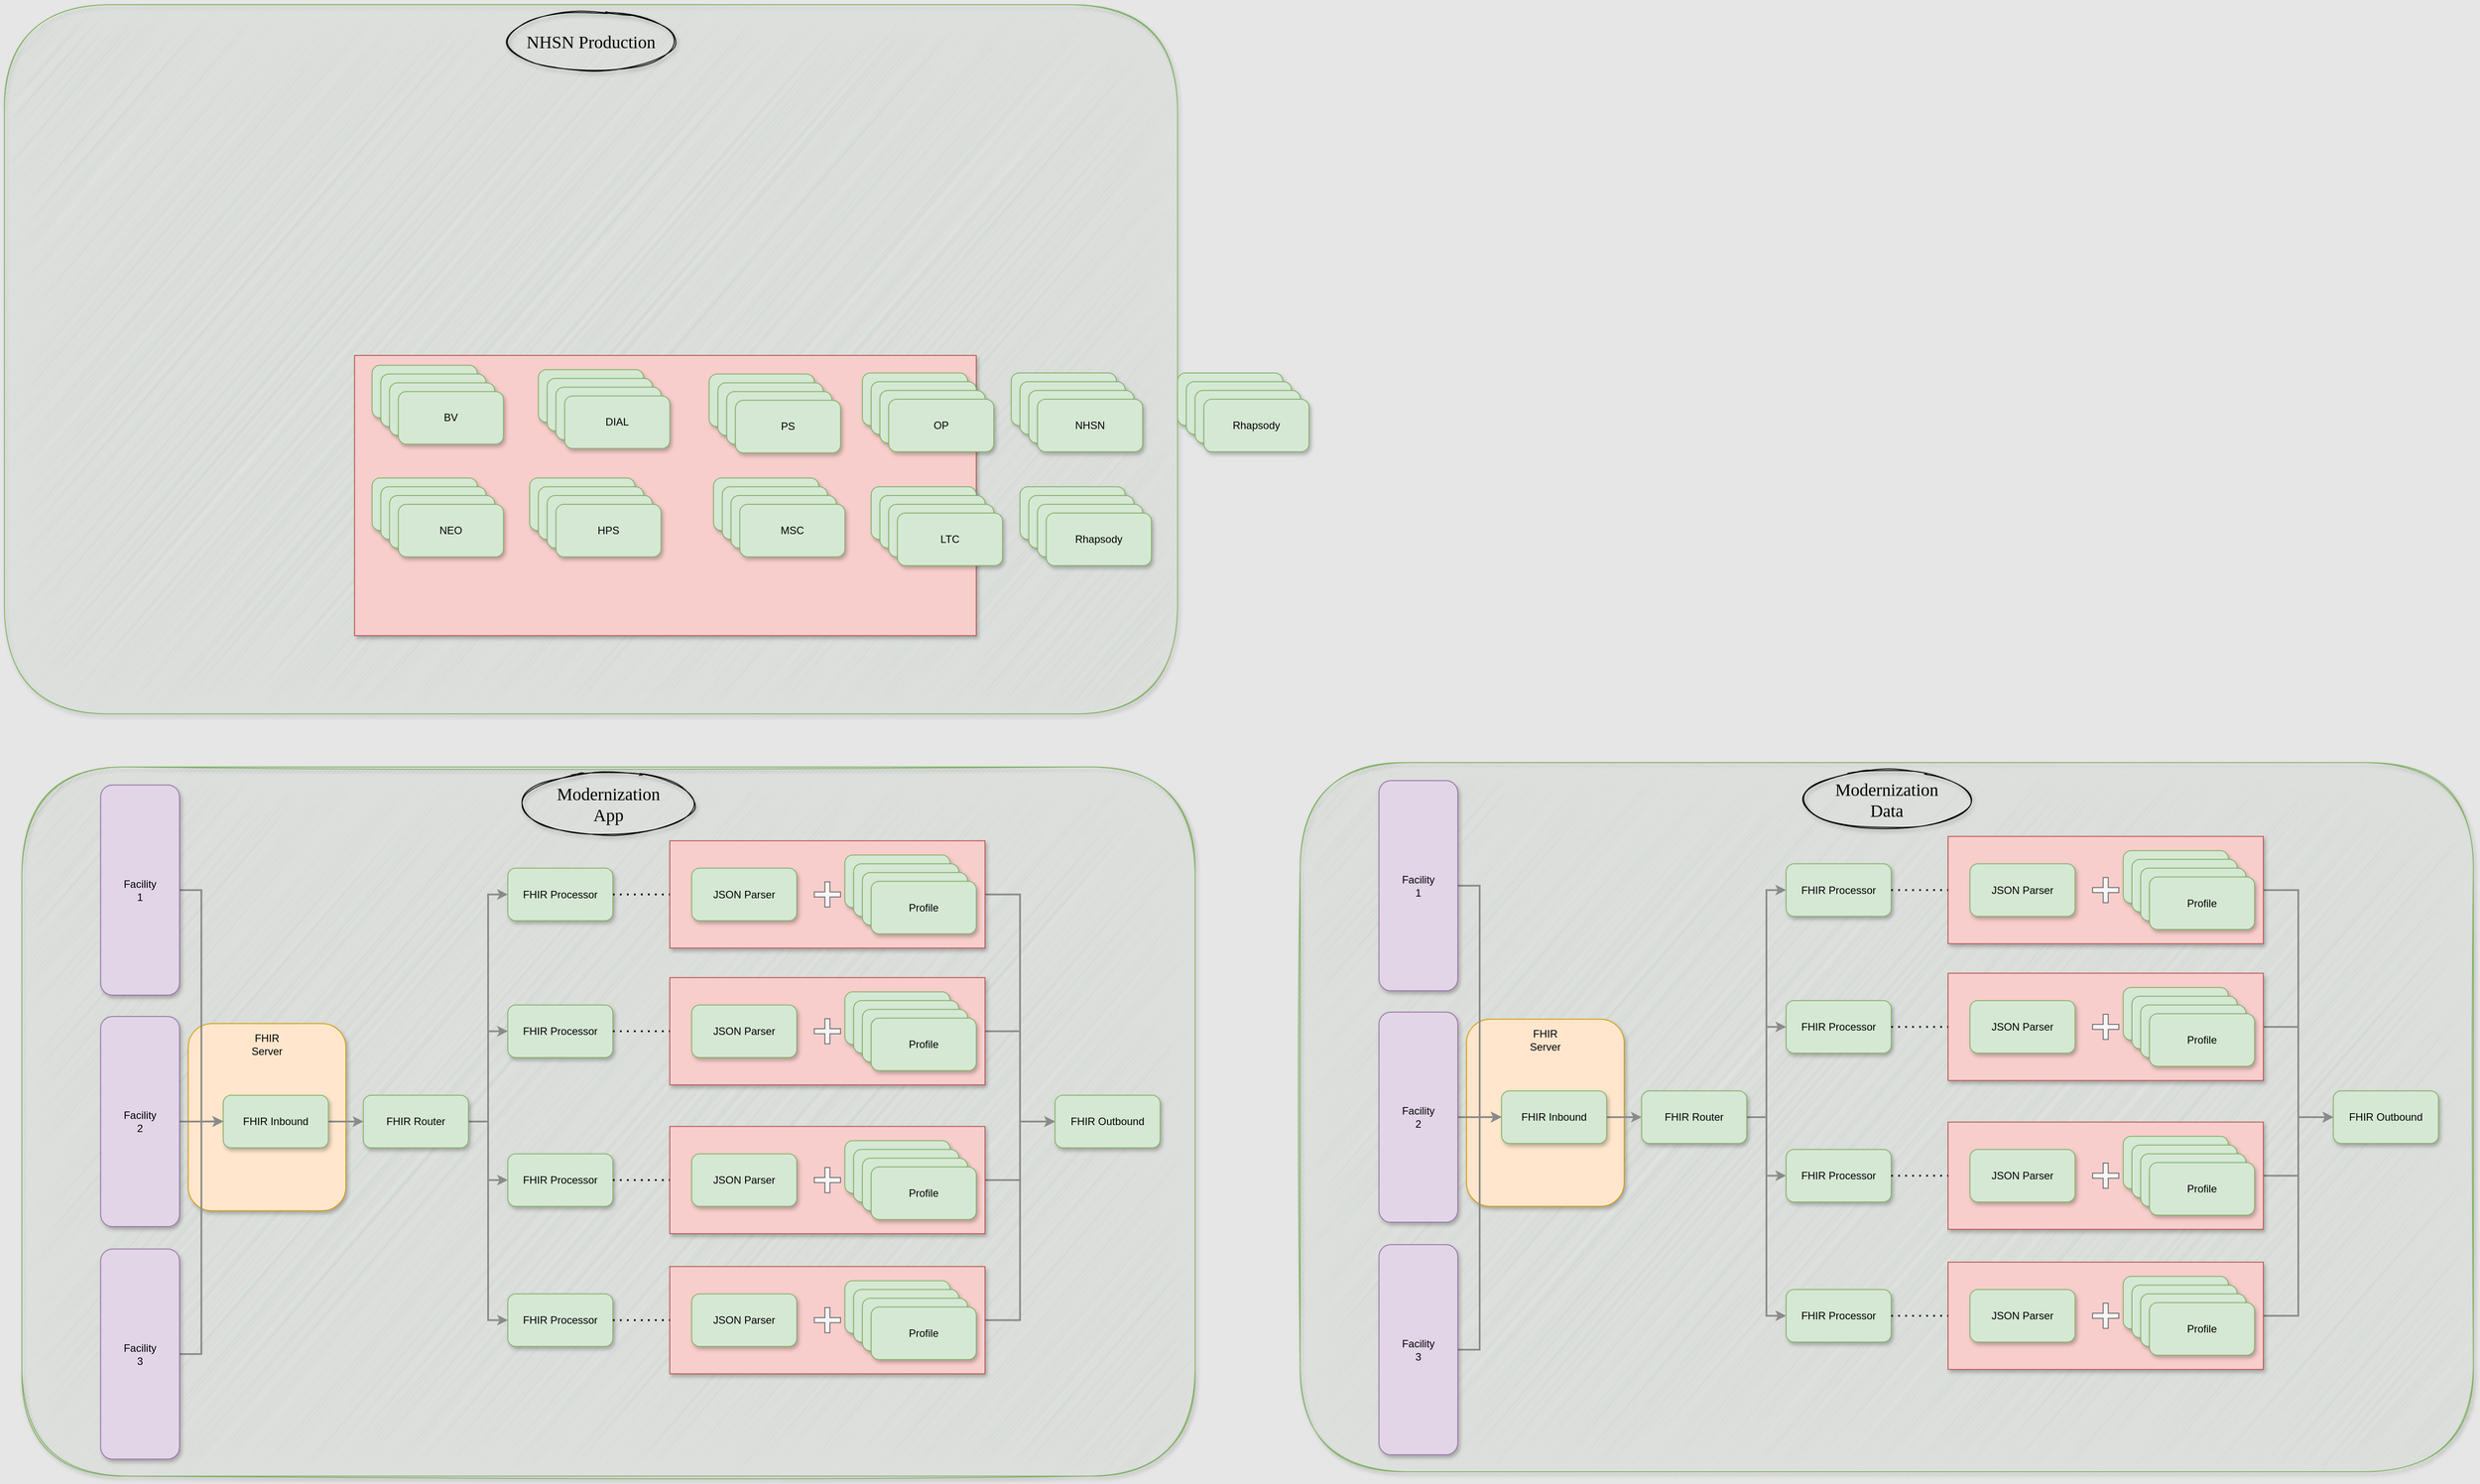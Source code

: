 <mxfile version="24.3.1" type="github">
  <diagram id="prtHgNgQTEPvFCAcTncT" name="Page-1">
    <mxGraphModel dx="2712" dy="1039" grid="1" gridSize="10" guides="1" tooltips="1" connect="1" arrows="1" fold="1" page="0" pageScale="1" pageWidth="827" pageHeight="1169" background="#E6E6E6" math="0" shadow="0">
      <root>
        <mxCell id="0" />
        <mxCell id="1" parent="0" />
        <mxCell id="AK11A_lTFDKfyhDP3cZT-3" value="" style="rounded=1;whiteSpace=wrap;html=1;sketch=1;shadow=1;fillColor=#d5e8d4;strokeColor=#82b366;" parent="1" vertex="1">
          <mxGeometry x="-440" y="149.38" width="1340" height="810" as="geometry" />
        </mxCell>
        <mxCell id="AK11A_lTFDKfyhDP3cZT-4" value="&lt;font style=&quot;font-size: 20px&quot;&gt;NHSN Production&lt;/font&gt;" style="ellipse;whiteSpace=wrap;html=1;shadow=1;sketch=1;fillColor=none;fontFamily=Comic Sans MS;" parent="1" vertex="1">
          <mxGeometry x="135" y="156.75" width="190" height="69.09" as="geometry" />
        </mxCell>
        <mxCell id="5J4Xi7Saij2xZedNtAwr-1" value="" style="rounded=1;whiteSpace=wrap;html=1;sketch=1;shadow=1;fillColor=#d5e8d4;strokeColor=#82b366;" parent="1" vertex="1">
          <mxGeometry x="-420" y="1020" width="1340" height="810" as="geometry" />
        </mxCell>
        <mxCell id="5J4Xi7Saij2xZedNtAwr-2" value="" style="rounded=1;whiteSpace=wrap;html=1;fillColor=#ffe6cc;shadow=1;strokeColor=#d79b00;align=left;" parent="1" vertex="1">
          <mxGeometry x="-230" y="1313.14" width="180" height="213.74" as="geometry" />
        </mxCell>
        <mxCell id="5J4Xi7Saij2xZedNtAwr-3" style="edgeStyle=orthogonalEdgeStyle;rounded=0;orthogonalLoop=1;jettySize=auto;html=1;exitX=1;exitY=0.5;exitDx=0;exitDy=0;entryX=0;entryY=0.5;entryDx=0;entryDy=0;strokeColor=#8A8A8A;strokeWidth=2;" parent="1" source="5J4Xi7Saij2xZedNtAwr-4" target="5J4Xi7Saij2xZedNtAwr-22" edge="1">
          <mxGeometry relative="1" as="geometry" />
        </mxCell>
        <mxCell id="5J4Xi7Saij2xZedNtAwr-4" value="FHIR Inbound" style="rounded=1;whiteSpace=wrap;html=1;fillColor=#d5e8d4;strokeColor=#82b366;shadow=1;" parent="1" vertex="1">
          <mxGeometry x="-190" y="1395" width="120" height="60" as="geometry" />
        </mxCell>
        <mxCell id="5J4Xi7Saij2xZedNtAwr-5" value="FHIR Processor" style="rounded=1;whiteSpace=wrap;html=1;fillColor=#d5e8d4;strokeColor=#82b366;shadow=1;" parent="1" vertex="1">
          <mxGeometry x="135" y="1135.62" width="120" height="60" as="geometry" />
        </mxCell>
        <mxCell id="5J4Xi7Saij2xZedNtAwr-6" style="edgeStyle=orthogonalEdgeStyle;rounded=0;orthogonalLoop=1;jettySize=auto;html=1;exitX=1;exitY=0.5;exitDx=0;exitDy=0;entryX=0;entryY=0.5;entryDx=0;entryDy=0;strokeColor=#8A8A8A;strokeWidth=2;" parent="1" source="5J4Xi7Saij2xZedNtAwr-7" target="5J4Xi7Saij2xZedNtAwr-60" edge="1">
          <mxGeometry relative="1" as="geometry" />
        </mxCell>
        <mxCell id="5J4Xi7Saij2xZedNtAwr-7" value="" style="rounded=0;whiteSpace=wrap;html=1;shadow=1;strokeColor=#b85450;fillColor=#f8cecc;" parent="1" vertex="1">
          <mxGeometry x="320" y="1104.37" width="360" height="122.5" as="geometry" />
        </mxCell>
        <mxCell id="5J4Xi7Saij2xZedNtAwr-8" value="JSON Parser" style="rounded=1;whiteSpace=wrap;html=1;fillColor=#d5e8d4;strokeColor=#82b366;shadow=1;" parent="1" vertex="1">
          <mxGeometry x="345" y="1135.62" width="120" height="60" as="geometry" />
        </mxCell>
        <mxCell id="5J4Xi7Saij2xZedNtAwr-9" value="Profile" style="rounded=1;whiteSpace=wrap;html=1;fillColor=#d5e8d4;strokeColor=#82b366;shadow=1;" parent="1" vertex="1">
          <mxGeometry x="520" y="1120.63" width="120" height="60" as="geometry" />
        </mxCell>
        <mxCell id="5J4Xi7Saij2xZedNtAwr-10" style="edgeStyle=orthogonalEdgeStyle;rounded=0;orthogonalLoop=1;jettySize=auto;html=1;exitX=0.5;exitY=1;exitDx=0;exitDy=0;strokeColor=#000000;" parent="1" source="5J4Xi7Saij2xZedNtAwr-9" target="5J4Xi7Saij2xZedNtAwr-9" edge="1">
          <mxGeometry relative="1" as="geometry" />
        </mxCell>
        <mxCell id="5J4Xi7Saij2xZedNtAwr-11" value="" style="shape=cross;whiteSpace=wrap;html=1;rounded=0;fillColor=#f5f5f5;strokeColor=#666666;fontColor=#333333;" parent="1" vertex="1">
          <mxGeometry x="485" y="1151.25" width="30" height="28.75" as="geometry" />
        </mxCell>
        <mxCell id="5J4Xi7Saij2xZedNtAwr-12" style="edgeStyle=orthogonalEdgeStyle;rounded=0;orthogonalLoop=1;jettySize=auto;html=1;exitX=1;exitY=0.5;exitDx=0;exitDy=0;entryX=0;entryY=0.5;entryDx=0;entryDy=0;strokeWidth=2;strokeColor=#8A8A8A;" parent="1" source="5J4Xi7Saij2xZedNtAwr-13" target="5J4Xi7Saij2xZedNtAwr-4" edge="1">
          <mxGeometry relative="1" as="geometry" />
        </mxCell>
        <mxCell id="5J4Xi7Saij2xZedNtAwr-13" value="Facility&lt;br&gt;1" style="rounded=1;whiteSpace=wrap;html=1;fillColor=#e1d5e7;shadow=1;strokeColor=#9673a6;" parent="1" vertex="1">
          <mxGeometry x="-330" y="1040.62" width="90" height="240" as="geometry" />
        </mxCell>
        <mxCell id="5J4Xi7Saij2xZedNtAwr-14" style="edgeStyle=orthogonalEdgeStyle;rounded=0;orthogonalLoop=1;jettySize=auto;html=1;exitX=1;exitY=0.5;exitDx=0;exitDy=0;strokeWidth=2;strokeColor=#8A8A8A;" parent="1" source="5J4Xi7Saij2xZedNtAwr-15" edge="1">
          <mxGeometry relative="1" as="geometry">
            <mxPoint x="-190" y="1424.62" as="targetPoint" />
          </mxGeometry>
        </mxCell>
        <mxCell id="5J4Xi7Saij2xZedNtAwr-15" value="Facility&lt;br&gt;2" style="rounded=1;whiteSpace=wrap;html=1;fillColor=#e1d5e7;shadow=1;strokeColor=#9673a6;" parent="1" vertex="1">
          <mxGeometry x="-330" y="1305" width="90" height="240" as="geometry" />
        </mxCell>
        <mxCell id="5J4Xi7Saij2xZedNtAwr-16" style="edgeStyle=orthogonalEdgeStyle;rounded=0;orthogonalLoop=1;jettySize=auto;html=1;exitX=1;exitY=0.5;exitDx=0;exitDy=0;entryX=0;entryY=0.5;entryDx=0;entryDy=0;strokeWidth=2;strokeColor=#8A8A8A;" parent="1" source="5J4Xi7Saij2xZedNtAwr-17" target="5J4Xi7Saij2xZedNtAwr-4" edge="1">
          <mxGeometry relative="1" as="geometry" />
        </mxCell>
        <mxCell id="5J4Xi7Saij2xZedNtAwr-17" value="Facility&lt;br&gt;3" style="rounded=1;whiteSpace=wrap;html=1;fillColor=#e1d5e7;shadow=1;strokeColor=#9673a6;" parent="1" vertex="1">
          <mxGeometry x="-330" y="1570.62" width="90" height="240" as="geometry" />
        </mxCell>
        <mxCell id="5J4Xi7Saij2xZedNtAwr-18" style="edgeStyle=orthogonalEdgeStyle;rounded=0;orthogonalLoop=1;jettySize=auto;html=1;exitX=1;exitY=0.5;exitDx=0;exitDy=0;entryX=0;entryY=0.5;entryDx=0;entryDy=0;strokeColor=#8A8A8A;strokeWidth=2;" parent="1" source="5J4Xi7Saij2xZedNtAwr-22" target="5J4Xi7Saij2xZedNtAwr-5" edge="1">
          <mxGeometry relative="1" as="geometry" />
        </mxCell>
        <mxCell id="5J4Xi7Saij2xZedNtAwr-19" style="edgeStyle=orthogonalEdgeStyle;rounded=0;orthogonalLoop=1;jettySize=auto;html=1;exitX=1;exitY=0.5;exitDx=0;exitDy=0;entryX=0;entryY=0.5;entryDx=0;entryDy=0;strokeColor=#8A8A8A;strokeWidth=2;" parent="1" source="5J4Xi7Saij2xZedNtAwr-22" target="5J4Xi7Saij2xZedNtAwr-27" edge="1">
          <mxGeometry relative="1" as="geometry" />
        </mxCell>
        <mxCell id="5J4Xi7Saij2xZedNtAwr-20" style="edgeStyle=orthogonalEdgeStyle;rounded=0;orthogonalLoop=1;jettySize=auto;html=1;exitX=1;exitY=0.5;exitDx=0;exitDy=0;entryX=0;entryY=0.5;entryDx=0;entryDy=0;strokeColor=#8A8A8A;strokeWidth=2;" parent="1" source="5J4Xi7Saij2xZedNtAwr-22" target="5J4Xi7Saij2xZedNtAwr-38" edge="1">
          <mxGeometry relative="1" as="geometry" />
        </mxCell>
        <mxCell id="5J4Xi7Saij2xZedNtAwr-21" style="edgeStyle=orthogonalEdgeStyle;rounded=0;orthogonalLoop=1;jettySize=auto;html=1;exitX=1;exitY=0.5;exitDx=0;exitDy=0;entryX=0;entryY=0.5;entryDx=0;entryDy=0;strokeColor=#8A8A8A;strokeWidth=2;" parent="1" source="5J4Xi7Saij2xZedNtAwr-22" target="5J4Xi7Saij2xZedNtAwr-49" edge="1">
          <mxGeometry relative="1" as="geometry" />
        </mxCell>
        <mxCell id="5J4Xi7Saij2xZedNtAwr-22" value="FHIR Router" style="rounded=1;whiteSpace=wrap;html=1;fillColor=#d5e8d4;strokeColor=#82b366;shadow=1;" parent="1" vertex="1">
          <mxGeometry x="-30" y="1395" width="120" height="60" as="geometry" />
        </mxCell>
        <mxCell id="5J4Xi7Saij2xZedNtAwr-23" value="Profile" style="rounded=1;whiteSpace=wrap;html=1;fillColor=#d5e8d4;strokeColor=#82b366;shadow=1;" parent="1" vertex="1">
          <mxGeometry x="530" y="1130.63" width="120" height="60" as="geometry" />
        </mxCell>
        <mxCell id="5J4Xi7Saij2xZedNtAwr-24" value="Profile" style="rounded=1;whiteSpace=wrap;html=1;fillColor=#d5e8d4;strokeColor=#82b366;shadow=1;" parent="1" vertex="1">
          <mxGeometry x="540" y="1140.63" width="120" height="60" as="geometry" />
        </mxCell>
        <mxCell id="5J4Xi7Saij2xZedNtAwr-25" value="Profile" style="rounded=1;whiteSpace=wrap;html=1;fillColor=#d5e8d4;strokeColor=#82b366;shadow=1;" parent="1" vertex="1">
          <mxGeometry x="550" y="1150.63" width="120" height="60" as="geometry" />
        </mxCell>
        <mxCell id="5J4Xi7Saij2xZedNtAwr-26" value="" style="endArrow=none;dashed=1;html=1;dashPattern=1 3;strokeWidth=2;exitX=1;exitY=0.5;exitDx=0;exitDy=0;entryX=0;entryY=0.5;entryDx=0;entryDy=0;" parent="1" source="5J4Xi7Saij2xZedNtAwr-5" target="5J4Xi7Saij2xZedNtAwr-7" edge="1">
          <mxGeometry width="50" height="50" relative="1" as="geometry">
            <mxPoint x="440" y="1470.62" as="sourcePoint" />
            <mxPoint x="490" y="1420.62" as="targetPoint" />
          </mxGeometry>
        </mxCell>
        <mxCell id="5J4Xi7Saij2xZedNtAwr-27" value="FHIR Processor" style="rounded=1;whiteSpace=wrap;html=1;fillColor=#d5e8d4;strokeColor=#82b366;shadow=1;" parent="1" vertex="1">
          <mxGeometry x="135" y="1291.87" width="120" height="60" as="geometry" />
        </mxCell>
        <mxCell id="5J4Xi7Saij2xZedNtAwr-28" style="edgeStyle=orthogonalEdgeStyle;rounded=0;orthogonalLoop=1;jettySize=auto;html=1;exitX=1;exitY=0.5;exitDx=0;exitDy=0;entryX=0;entryY=0.5;entryDx=0;entryDy=0;strokeColor=#8A8A8A;strokeWidth=2;" parent="1" source="5J4Xi7Saij2xZedNtAwr-29" target="5J4Xi7Saij2xZedNtAwr-60" edge="1">
          <mxGeometry relative="1" as="geometry" />
        </mxCell>
        <mxCell id="5J4Xi7Saij2xZedNtAwr-29" value="" style="rounded=0;whiteSpace=wrap;html=1;shadow=1;strokeColor=#b85450;fillColor=#f8cecc;" parent="1" vertex="1">
          <mxGeometry x="320" y="1260.62" width="360" height="122.5" as="geometry" />
        </mxCell>
        <mxCell id="5J4Xi7Saij2xZedNtAwr-30" value="JSON Parser" style="rounded=1;whiteSpace=wrap;html=1;fillColor=#d5e8d4;strokeColor=#82b366;shadow=1;" parent="1" vertex="1">
          <mxGeometry x="345" y="1291.87" width="120" height="60" as="geometry" />
        </mxCell>
        <mxCell id="5J4Xi7Saij2xZedNtAwr-31" value="Profile" style="rounded=1;whiteSpace=wrap;html=1;fillColor=#d5e8d4;strokeColor=#82b366;shadow=1;" parent="1" vertex="1">
          <mxGeometry x="520" y="1276.88" width="120" height="60" as="geometry" />
        </mxCell>
        <mxCell id="5J4Xi7Saij2xZedNtAwr-32" style="edgeStyle=orthogonalEdgeStyle;rounded=0;orthogonalLoop=1;jettySize=auto;html=1;exitX=0.5;exitY=1;exitDx=0;exitDy=0;strokeColor=#000000;" parent="1" source="5J4Xi7Saij2xZedNtAwr-31" target="5J4Xi7Saij2xZedNtAwr-31" edge="1">
          <mxGeometry relative="1" as="geometry" />
        </mxCell>
        <mxCell id="5J4Xi7Saij2xZedNtAwr-33" value="" style="shape=cross;whiteSpace=wrap;html=1;rounded=0;fillColor=#f5f5f5;strokeColor=#666666;fontColor=#333333;" parent="1" vertex="1">
          <mxGeometry x="485" y="1307.5" width="30" height="28.75" as="geometry" />
        </mxCell>
        <mxCell id="5J4Xi7Saij2xZedNtAwr-34" value="Profile" style="rounded=1;whiteSpace=wrap;html=1;fillColor=#d5e8d4;strokeColor=#82b366;shadow=1;" parent="1" vertex="1">
          <mxGeometry x="530" y="1286.88" width="120" height="60" as="geometry" />
        </mxCell>
        <mxCell id="5J4Xi7Saij2xZedNtAwr-35" value="Profile" style="rounded=1;whiteSpace=wrap;html=1;fillColor=#d5e8d4;strokeColor=#82b366;shadow=1;" parent="1" vertex="1">
          <mxGeometry x="540" y="1296.88" width="120" height="60" as="geometry" />
        </mxCell>
        <mxCell id="5J4Xi7Saij2xZedNtAwr-36" value="Profile" style="rounded=1;whiteSpace=wrap;html=1;fillColor=#d5e8d4;strokeColor=#82b366;shadow=1;" parent="1" vertex="1">
          <mxGeometry x="550" y="1306.88" width="120" height="60" as="geometry" />
        </mxCell>
        <mxCell id="5J4Xi7Saij2xZedNtAwr-37" value="" style="endArrow=none;dashed=1;html=1;dashPattern=1 3;strokeWidth=2;exitX=1;exitY=0.5;exitDx=0;exitDy=0;entryX=0;entryY=0.5;entryDx=0;entryDy=0;" parent="1" source="5J4Xi7Saij2xZedNtAwr-27" target="5J4Xi7Saij2xZedNtAwr-29" edge="1">
          <mxGeometry width="50" height="50" relative="1" as="geometry">
            <mxPoint x="440" y="1626.87" as="sourcePoint" />
            <mxPoint x="490" y="1576.87" as="targetPoint" />
          </mxGeometry>
        </mxCell>
        <mxCell id="5J4Xi7Saij2xZedNtAwr-38" value="FHIR Processor" style="rounded=1;whiteSpace=wrap;html=1;fillColor=#d5e8d4;strokeColor=#82b366;shadow=1;" parent="1" vertex="1">
          <mxGeometry x="135" y="1461.87" width="120" height="60" as="geometry" />
        </mxCell>
        <mxCell id="5J4Xi7Saij2xZedNtAwr-39" style="edgeStyle=orthogonalEdgeStyle;rounded=0;orthogonalLoop=1;jettySize=auto;html=1;exitX=1;exitY=0.5;exitDx=0;exitDy=0;entryX=0;entryY=0.5;entryDx=0;entryDy=0;strokeColor=#8A8A8A;strokeWidth=2;" parent="1" source="5J4Xi7Saij2xZedNtAwr-40" target="5J4Xi7Saij2xZedNtAwr-60" edge="1">
          <mxGeometry relative="1" as="geometry" />
        </mxCell>
        <mxCell id="5J4Xi7Saij2xZedNtAwr-40" value="" style="rounded=0;whiteSpace=wrap;html=1;shadow=1;strokeColor=#b85450;fillColor=#f8cecc;" parent="1" vertex="1">
          <mxGeometry x="320" y="1430.62" width="360" height="122.5" as="geometry" />
        </mxCell>
        <mxCell id="5J4Xi7Saij2xZedNtAwr-41" value="JSON Parser" style="rounded=1;whiteSpace=wrap;html=1;fillColor=#d5e8d4;strokeColor=#82b366;shadow=1;" parent="1" vertex="1">
          <mxGeometry x="345" y="1461.87" width="120" height="60" as="geometry" />
        </mxCell>
        <mxCell id="5J4Xi7Saij2xZedNtAwr-42" value="Profile" style="rounded=1;whiteSpace=wrap;html=1;fillColor=#d5e8d4;strokeColor=#82b366;shadow=1;" parent="1" vertex="1">
          <mxGeometry x="520" y="1446.88" width="120" height="60" as="geometry" />
        </mxCell>
        <mxCell id="5J4Xi7Saij2xZedNtAwr-43" style="edgeStyle=orthogonalEdgeStyle;rounded=0;orthogonalLoop=1;jettySize=auto;html=1;exitX=0.5;exitY=1;exitDx=0;exitDy=0;strokeColor=#000000;" parent="1" source="5J4Xi7Saij2xZedNtAwr-42" target="5J4Xi7Saij2xZedNtAwr-42" edge="1">
          <mxGeometry relative="1" as="geometry" />
        </mxCell>
        <mxCell id="5J4Xi7Saij2xZedNtAwr-44" value="" style="shape=cross;whiteSpace=wrap;html=1;rounded=0;fillColor=#f5f5f5;strokeColor=#666666;fontColor=#333333;" parent="1" vertex="1">
          <mxGeometry x="485" y="1477.5" width="30" height="28.75" as="geometry" />
        </mxCell>
        <mxCell id="5J4Xi7Saij2xZedNtAwr-45" value="Profile" style="rounded=1;whiteSpace=wrap;html=1;fillColor=#d5e8d4;strokeColor=#82b366;shadow=1;" parent="1" vertex="1">
          <mxGeometry x="530" y="1456.88" width="120" height="60" as="geometry" />
        </mxCell>
        <mxCell id="5J4Xi7Saij2xZedNtAwr-46" value="Profile" style="rounded=1;whiteSpace=wrap;html=1;fillColor=#d5e8d4;strokeColor=#82b366;shadow=1;" parent="1" vertex="1">
          <mxGeometry x="540" y="1466.88" width="120" height="60" as="geometry" />
        </mxCell>
        <mxCell id="5J4Xi7Saij2xZedNtAwr-47" value="Profile" style="rounded=1;whiteSpace=wrap;html=1;fillColor=#d5e8d4;strokeColor=#82b366;shadow=1;" parent="1" vertex="1">
          <mxGeometry x="550" y="1476.88" width="120" height="60" as="geometry" />
        </mxCell>
        <mxCell id="5J4Xi7Saij2xZedNtAwr-48" value="" style="endArrow=none;dashed=1;html=1;dashPattern=1 3;strokeWidth=2;exitX=1;exitY=0.5;exitDx=0;exitDy=0;entryX=0;entryY=0.5;entryDx=0;entryDy=0;" parent="1" source="5J4Xi7Saij2xZedNtAwr-38" target="5J4Xi7Saij2xZedNtAwr-40" edge="1">
          <mxGeometry width="50" height="50" relative="1" as="geometry">
            <mxPoint x="440" y="1796.87" as="sourcePoint" />
            <mxPoint x="490" y="1746.87" as="targetPoint" />
          </mxGeometry>
        </mxCell>
        <mxCell id="5J4Xi7Saij2xZedNtAwr-49" value="FHIR Processor" style="rounded=1;whiteSpace=wrap;html=1;fillColor=#d5e8d4;strokeColor=#82b366;shadow=1;" parent="1" vertex="1">
          <mxGeometry x="135" y="1621.87" width="120" height="60" as="geometry" />
        </mxCell>
        <mxCell id="5J4Xi7Saij2xZedNtAwr-50" style="edgeStyle=orthogonalEdgeStyle;rounded=0;orthogonalLoop=1;jettySize=auto;html=1;exitX=1;exitY=0.5;exitDx=0;exitDy=0;entryX=0;entryY=0.5;entryDx=0;entryDy=0;strokeColor=#8A8A8A;strokeWidth=2;" parent="1" source="5J4Xi7Saij2xZedNtAwr-51" target="5J4Xi7Saij2xZedNtAwr-60" edge="1">
          <mxGeometry relative="1" as="geometry" />
        </mxCell>
        <mxCell id="5J4Xi7Saij2xZedNtAwr-51" value="" style="rounded=0;whiteSpace=wrap;html=1;shadow=1;strokeColor=#b85450;fillColor=#f8cecc;" parent="1" vertex="1">
          <mxGeometry x="320" y="1590.62" width="360" height="122.5" as="geometry" />
        </mxCell>
        <mxCell id="5J4Xi7Saij2xZedNtAwr-52" value="JSON Parser" style="rounded=1;whiteSpace=wrap;html=1;fillColor=#d5e8d4;strokeColor=#82b366;shadow=1;" parent="1" vertex="1">
          <mxGeometry x="345" y="1621.87" width="120" height="60" as="geometry" />
        </mxCell>
        <mxCell id="5J4Xi7Saij2xZedNtAwr-53" value="Profile" style="rounded=1;whiteSpace=wrap;html=1;fillColor=#d5e8d4;strokeColor=#82b366;shadow=1;" parent="1" vertex="1">
          <mxGeometry x="520" y="1606.88" width="120" height="60" as="geometry" />
        </mxCell>
        <mxCell id="5J4Xi7Saij2xZedNtAwr-54" style="edgeStyle=orthogonalEdgeStyle;rounded=0;orthogonalLoop=1;jettySize=auto;html=1;exitX=0.5;exitY=1;exitDx=0;exitDy=0;strokeColor=#000000;" parent="1" source="5J4Xi7Saij2xZedNtAwr-53" target="5J4Xi7Saij2xZedNtAwr-53" edge="1">
          <mxGeometry relative="1" as="geometry" />
        </mxCell>
        <mxCell id="5J4Xi7Saij2xZedNtAwr-55" value="" style="shape=cross;whiteSpace=wrap;html=1;rounded=0;fillColor=#f5f5f5;strokeColor=#666666;fontColor=#333333;" parent="1" vertex="1">
          <mxGeometry x="485" y="1637.5" width="30" height="28.75" as="geometry" />
        </mxCell>
        <mxCell id="5J4Xi7Saij2xZedNtAwr-56" value="Profile" style="rounded=1;whiteSpace=wrap;html=1;fillColor=#d5e8d4;strokeColor=#82b366;shadow=1;" parent="1" vertex="1">
          <mxGeometry x="530" y="1616.88" width="120" height="60" as="geometry" />
        </mxCell>
        <mxCell id="5J4Xi7Saij2xZedNtAwr-57" value="Profile" style="rounded=1;whiteSpace=wrap;html=1;fillColor=#d5e8d4;strokeColor=#82b366;shadow=1;" parent="1" vertex="1">
          <mxGeometry x="540" y="1626.88" width="120" height="60" as="geometry" />
        </mxCell>
        <mxCell id="5J4Xi7Saij2xZedNtAwr-58" value="Profile" style="rounded=1;whiteSpace=wrap;html=1;fillColor=#d5e8d4;strokeColor=#82b366;shadow=1;" parent="1" vertex="1">
          <mxGeometry x="550" y="1636.88" width="120" height="60" as="geometry" />
        </mxCell>
        <mxCell id="5J4Xi7Saij2xZedNtAwr-59" value="" style="endArrow=none;dashed=1;html=1;dashPattern=1 3;strokeWidth=2;exitX=1;exitY=0.5;exitDx=0;exitDy=0;entryX=0;entryY=0.5;entryDx=0;entryDy=0;" parent="1" source="5J4Xi7Saij2xZedNtAwr-49" target="5J4Xi7Saij2xZedNtAwr-51" edge="1">
          <mxGeometry width="50" height="50" relative="1" as="geometry">
            <mxPoint x="440" y="1956.87" as="sourcePoint" />
            <mxPoint x="490" y="1906.87" as="targetPoint" />
          </mxGeometry>
        </mxCell>
        <mxCell id="5J4Xi7Saij2xZedNtAwr-60" value="FHIR Outbound" style="rounded=1;whiteSpace=wrap;html=1;fillColor=#d5e8d4;strokeColor=#82b366;shadow=1;" parent="1" vertex="1">
          <mxGeometry x="760" y="1395" width="120" height="60" as="geometry" />
        </mxCell>
        <mxCell id="5J4Xi7Saij2xZedNtAwr-61" value="FHIR&lt;br&gt;Server" style="text;html=1;strokeColor=none;fillColor=none;align=center;verticalAlign=middle;whiteSpace=wrap;rounded=0;" parent="1" vertex="1">
          <mxGeometry x="-160" y="1326.62" width="40" height="20" as="geometry" />
        </mxCell>
        <mxCell id="5J4Xi7Saij2xZedNtAwr-62" value="&lt;font style=&quot;font-size: 20px&quot;&gt;Modernization&lt;/font&gt;&lt;div&gt;&lt;font style=&quot;font-size: 20px&quot;&gt;App&lt;/font&gt;&lt;/div&gt;" style="ellipse;whiteSpace=wrap;html=1;shadow=1;sketch=1;fillColor=none;fontFamily=Comic Sans MS;" parent="1" vertex="1">
          <mxGeometry x="155" y="1027.37" width="190" height="69.09" as="geometry" />
        </mxCell>
        <mxCell id="5J4Xi7Saij2xZedNtAwr-63" value="" style="rounded=1;whiteSpace=wrap;html=1;sketch=1;shadow=1;fillColor=#d5e8d4;strokeColor=#82b366;" parent="1" vertex="1">
          <mxGeometry x="1040" y="1015.01" width="1340" height="810" as="geometry" />
        </mxCell>
        <mxCell id="5J4Xi7Saij2xZedNtAwr-64" value="" style="rounded=1;whiteSpace=wrap;html=1;fillColor=#ffe6cc;shadow=1;strokeColor=#d79b00;align=left;" parent="1" vertex="1">
          <mxGeometry x="1230" y="1308.15" width="180" height="213.74" as="geometry" />
        </mxCell>
        <mxCell id="5J4Xi7Saij2xZedNtAwr-65" style="edgeStyle=orthogonalEdgeStyle;rounded=0;orthogonalLoop=1;jettySize=auto;html=1;exitX=1;exitY=0.5;exitDx=0;exitDy=0;entryX=0;entryY=0.5;entryDx=0;entryDy=0;strokeColor=#8A8A8A;strokeWidth=2;" parent="1" source="5J4Xi7Saij2xZedNtAwr-66" target="5J4Xi7Saij2xZedNtAwr-84" edge="1">
          <mxGeometry relative="1" as="geometry" />
        </mxCell>
        <mxCell id="5J4Xi7Saij2xZedNtAwr-66" value="FHIR Inbound" style="rounded=1;whiteSpace=wrap;html=1;fillColor=#d5e8d4;strokeColor=#82b366;shadow=1;" parent="1" vertex="1">
          <mxGeometry x="1270" y="1390.01" width="120" height="60" as="geometry" />
        </mxCell>
        <mxCell id="5J4Xi7Saij2xZedNtAwr-67" value="FHIR Processor" style="rounded=1;whiteSpace=wrap;html=1;fillColor=#d5e8d4;strokeColor=#82b366;shadow=1;" parent="1" vertex="1">
          <mxGeometry x="1595" y="1130.63" width="120" height="60" as="geometry" />
        </mxCell>
        <mxCell id="5J4Xi7Saij2xZedNtAwr-68" style="edgeStyle=orthogonalEdgeStyle;rounded=0;orthogonalLoop=1;jettySize=auto;html=1;exitX=1;exitY=0.5;exitDx=0;exitDy=0;entryX=0;entryY=0.5;entryDx=0;entryDy=0;strokeColor=#8A8A8A;strokeWidth=2;" parent="1" source="5J4Xi7Saij2xZedNtAwr-69" target="5J4Xi7Saij2xZedNtAwr-122" edge="1">
          <mxGeometry relative="1" as="geometry" />
        </mxCell>
        <mxCell id="5J4Xi7Saij2xZedNtAwr-69" value="" style="rounded=0;whiteSpace=wrap;html=1;shadow=1;strokeColor=#b85450;fillColor=#f8cecc;" parent="1" vertex="1">
          <mxGeometry x="1780" y="1099.38" width="360" height="122.5" as="geometry" />
        </mxCell>
        <mxCell id="5J4Xi7Saij2xZedNtAwr-70" value="JSON Parser" style="rounded=1;whiteSpace=wrap;html=1;fillColor=#d5e8d4;strokeColor=#82b366;shadow=1;" parent="1" vertex="1">
          <mxGeometry x="1805" y="1130.63" width="120" height="60" as="geometry" />
        </mxCell>
        <mxCell id="5J4Xi7Saij2xZedNtAwr-71" value="Profile" style="rounded=1;whiteSpace=wrap;html=1;fillColor=#d5e8d4;strokeColor=#82b366;shadow=1;" parent="1" vertex="1">
          <mxGeometry x="1980" y="1115.64" width="120" height="60" as="geometry" />
        </mxCell>
        <mxCell id="5J4Xi7Saij2xZedNtAwr-72" style="edgeStyle=orthogonalEdgeStyle;rounded=0;orthogonalLoop=1;jettySize=auto;html=1;exitX=0.5;exitY=1;exitDx=0;exitDy=0;strokeColor=#000000;" parent="1" source="5J4Xi7Saij2xZedNtAwr-71" target="5J4Xi7Saij2xZedNtAwr-71" edge="1">
          <mxGeometry relative="1" as="geometry" />
        </mxCell>
        <mxCell id="5J4Xi7Saij2xZedNtAwr-73" value="" style="shape=cross;whiteSpace=wrap;html=1;rounded=0;fillColor=#f5f5f5;strokeColor=#666666;fontColor=#333333;" parent="1" vertex="1">
          <mxGeometry x="1945" y="1146.26" width="30" height="28.75" as="geometry" />
        </mxCell>
        <mxCell id="5J4Xi7Saij2xZedNtAwr-74" style="edgeStyle=orthogonalEdgeStyle;rounded=0;orthogonalLoop=1;jettySize=auto;html=1;exitX=1;exitY=0.5;exitDx=0;exitDy=0;entryX=0;entryY=0.5;entryDx=0;entryDy=0;strokeWidth=2;strokeColor=#8A8A8A;" parent="1" source="5J4Xi7Saij2xZedNtAwr-75" target="5J4Xi7Saij2xZedNtAwr-66" edge="1">
          <mxGeometry relative="1" as="geometry" />
        </mxCell>
        <mxCell id="5J4Xi7Saij2xZedNtAwr-75" value="Facility&lt;br&gt;1" style="rounded=1;whiteSpace=wrap;html=1;fillColor=#e1d5e7;shadow=1;strokeColor=#9673a6;" parent="1" vertex="1">
          <mxGeometry x="1130" y="1035.63" width="90" height="240" as="geometry" />
        </mxCell>
        <mxCell id="5J4Xi7Saij2xZedNtAwr-76" style="edgeStyle=orthogonalEdgeStyle;rounded=0;orthogonalLoop=1;jettySize=auto;html=1;exitX=1;exitY=0.5;exitDx=0;exitDy=0;strokeWidth=2;strokeColor=#8A8A8A;" parent="1" source="5J4Xi7Saij2xZedNtAwr-77" edge="1">
          <mxGeometry relative="1" as="geometry">
            <mxPoint x="1270" y="1419.63" as="targetPoint" />
          </mxGeometry>
        </mxCell>
        <mxCell id="5J4Xi7Saij2xZedNtAwr-77" value="Facility&lt;br&gt;2" style="rounded=1;whiteSpace=wrap;html=1;fillColor=#e1d5e7;shadow=1;strokeColor=#9673a6;" parent="1" vertex="1">
          <mxGeometry x="1130" y="1300.01" width="90" height="240" as="geometry" />
        </mxCell>
        <mxCell id="5J4Xi7Saij2xZedNtAwr-78" style="edgeStyle=orthogonalEdgeStyle;rounded=0;orthogonalLoop=1;jettySize=auto;html=1;exitX=1;exitY=0.5;exitDx=0;exitDy=0;entryX=0;entryY=0.5;entryDx=0;entryDy=0;strokeWidth=2;strokeColor=#8A8A8A;" parent="1" source="5J4Xi7Saij2xZedNtAwr-79" target="5J4Xi7Saij2xZedNtAwr-66" edge="1">
          <mxGeometry relative="1" as="geometry" />
        </mxCell>
        <mxCell id="5J4Xi7Saij2xZedNtAwr-79" value="Facility&lt;br&gt;3" style="rounded=1;whiteSpace=wrap;html=1;fillColor=#e1d5e7;shadow=1;strokeColor=#9673a6;" parent="1" vertex="1">
          <mxGeometry x="1130" y="1565.63" width="90" height="240" as="geometry" />
        </mxCell>
        <mxCell id="5J4Xi7Saij2xZedNtAwr-80" style="edgeStyle=orthogonalEdgeStyle;rounded=0;orthogonalLoop=1;jettySize=auto;html=1;exitX=1;exitY=0.5;exitDx=0;exitDy=0;entryX=0;entryY=0.5;entryDx=0;entryDy=0;strokeColor=#8A8A8A;strokeWidth=2;" parent="1" source="5J4Xi7Saij2xZedNtAwr-84" target="5J4Xi7Saij2xZedNtAwr-67" edge="1">
          <mxGeometry relative="1" as="geometry" />
        </mxCell>
        <mxCell id="5J4Xi7Saij2xZedNtAwr-81" style="edgeStyle=orthogonalEdgeStyle;rounded=0;orthogonalLoop=1;jettySize=auto;html=1;exitX=1;exitY=0.5;exitDx=0;exitDy=0;entryX=0;entryY=0.5;entryDx=0;entryDy=0;strokeColor=#8A8A8A;strokeWidth=2;" parent="1" source="5J4Xi7Saij2xZedNtAwr-84" target="5J4Xi7Saij2xZedNtAwr-89" edge="1">
          <mxGeometry relative="1" as="geometry" />
        </mxCell>
        <mxCell id="5J4Xi7Saij2xZedNtAwr-82" style="edgeStyle=orthogonalEdgeStyle;rounded=0;orthogonalLoop=1;jettySize=auto;html=1;exitX=1;exitY=0.5;exitDx=0;exitDy=0;entryX=0;entryY=0.5;entryDx=0;entryDy=0;strokeColor=#8A8A8A;strokeWidth=2;" parent="1" source="5J4Xi7Saij2xZedNtAwr-84" target="5J4Xi7Saij2xZedNtAwr-100" edge="1">
          <mxGeometry relative="1" as="geometry" />
        </mxCell>
        <mxCell id="5J4Xi7Saij2xZedNtAwr-83" style="edgeStyle=orthogonalEdgeStyle;rounded=0;orthogonalLoop=1;jettySize=auto;html=1;exitX=1;exitY=0.5;exitDx=0;exitDy=0;entryX=0;entryY=0.5;entryDx=0;entryDy=0;strokeColor=#8A8A8A;strokeWidth=2;" parent="1" source="5J4Xi7Saij2xZedNtAwr-84" target="5J4Xi7Saij2xZedNtAwr-111" edge="1">
          <mxGeometry relative="1" as="geometry" />
        </mxCell>
        <mxCell id="5J4Xi7Saij2xZedNtAwr-84" value="FHIR Router" style="rounded=1;whiteSpace=wrap;html=1;fillColor=#d5e8d4;strokeColor=#82b366;shadow=1;" parent="1" vertex="1">
          <mxGeometry x="1430" y="1390.01" width="120" height="60" as="geometry" />
        </mxCell>
        <mxCell id="5J4Xi7Saij2xZedNtAwr-85" value="Profile" style="rounded=1;whiteSpace=wrap;html=1;fillColor=#d5e8d4;strokeColor=#82b366;shadow=1;" parent="1" vertex="1">
          <mxGeometry x="1990" y="1125.64" width="120" height="60" as="geometry" />
        </mxCell>
        <mxCell id="5J4Xi7Saij2xZedNtAwr-86" value="Profile" style="rounded=1;whiteSpace=wrap;html=1;fillColor=#d5e8d4;strokeColor=#82b366;shadow=1;" parent="1" vertex="1">
          <mxGeometry x="2000" y="1135.64" width="120" height="60" as="geometry" />
        </mxCell>
        <mxCell id="5J4Xi7Saij2xZedNtAwr-87" value="Profile" style="rounded=1;whiteSpace=wrap;html=1;fillColor=#d5e8d4;strokeColor=#82b366;shadow=1;" parent="1" vertex="1">
          <mxGeometry x="2010" y="1145.64" width="120" height="60" as="geometry" />
        </mxCell>
        <mxCell id="5J4Xi7Saij2xZedNtAwr-88" value="" style="endArrow=none;dashed=1;html=1;dashPattern=1 3;strokeWidth=2;exitX=1;exitY=0.5;exitDx=0;exitDy=0;entryX=0;entryY=0.5;entryDx=0;entryDy=0;" parent="1" source="5J4Xi7Saij2xZedNtAwr-67" target="5J4Xi7Saij2xZedNtAwr-69" edge="1">
          <mxGeometry width="50" height="50" relative="1" as="geometry">
            <mxPoint x="1900" y="1465.63" as="sourcePoint" />
            <mxPoint x="1950" y="1415.63" as="targetPoint" />
          </mxGeometry>
        </mxCell>
        <mxCell id="5J4Xi7Saij2xZedNtAwr-89" value="FHIR Processor" style="rounded=1;whiteSpace=wrap;html=1;fillColor=#d5e8d4;strokeColor=#82b366;shadow=1;" parent="1" vertex="1">
          <mxGeometry x="1595" y="1286.88" width="120" height="60" as="geometry" />
        </mxCell>
        <mxCell id="5J4Xi7Saij2xZedNtAwr-90" style="edgeStyle=orthogonalEdgeStyle;rounded=0;orthogonalLoop=1;jettySize=auto;html=1;exitX=1;exitY=0.5;exitDx=0;exitDy=0;entryX=0;entryY=0.5;entryDx=0;entryDy=0;strokeColor=#8A8A8A;strokeWidth=2;" parent="1" source="5J4Xi7Saij2xZedNtAwr-91" target="5J4Xi7Saij2xZedNtAwr-122" edge="1">
          <mxGeometry relative="1" as="geometry" />
        </mxCell>
        <mxCell id="5J4Xi7Saij2xZedNtAwr-91" value="" style="rounded=0;whiteSpace=wrap;html=1;shadow=1;strokeColor=#b85450;fillColor=#f8cecc;" parent="1" vertex="1">
          <mxGeometry x="1780" y="1255.63" width="360" height="122.5" as="geometry" />
        </mxCell>
        <mxCell id="5J4Xi7Saij2xZedNtAwr-92" value="JSON Parser" style="rounded=1;whiteSpace=wrap;html=1;fillColor=#d5e8d4;strokeColor=#82b366;shadow=1;" parent="1" vertex="1">
          <mxGeometry x="1805" y="1286.88" width="120" height="60" as="geometry" />
        </mxCell>
        <mxCell id="5J4Xi7Saij2xZedNtAwr-93" value="Profile" style="rounded=1;whiteSpace=wrap;html=1;fillColor=#d5e8d4;strokeColor=#82b366;shadow=1;" parent="1" vertex="1">
          <mxGeometry x="1980" y="1271.89" width="120" height="60" as="geometry" />
        </mxCell>
        <mxCell id="5J4Xi7Saij2xZedNtAwr-94" style="edgeStyle=orthogonalEdgeStyle;rounded=0;orthogonalLoop=1;jettySize=auto;html=1;exitX=0.5;exitY=1;exitDx=0;exitDy=0;strokeColor=#000000;" parent="1" source="5J4Xi7Saij2xZedNtAwr-93" target="5J4Xi7Saij2xZedNtAwr-93" edge="1">
          <mxGeometry relative="1" as="geometry" />
        </mxCell>
        <mxCell id="5J4Xi7Saij2xZedNtAwr-95" value="" style="shape=cross;whiteSpace=wrap;html=1;rounded=0;fillColor=#f5f5f5;strokeColor=#666666;fontColor=#333333;" parent="1" vertex="1">
          <mxGeometry x="1945" y="1302.51" width="30" height="28.75" as="geometry" />
        </mxCell>
        <mxCell id="5J4Xi7Saij2xZedNtAwr-96" value="Profile" style="rounded=1;whiteSpace=wrap;html=1;fillColor=#d5e8d4;strokeColor=#82b366;shadow=1;" parent="1" vertex="1">
          <mxGeometry x="1990" y="1281.89" width="120" height="60" as="geometry" />
        </mxCell>
        <mxCell id="5J4Xi7Saij2xZedNtAwr-97" value="Profile" style="rounded=1;whiteSpace=wrap;html=1;fillColor=#d5e8d4;strokeColor=#82b366;shadow=1;" parent="1" vertex="1">
          <mxGeometry x="2000" y="1291.89" width="120" height="60" as="geometry" />
        </mxCell>
        <mxCell id="5J4Xi7Saij2xZedNtAwr-98" value="Profile" style="rounded=1;whiteSpace=wrap;html=1;fillColor=#d5e8d4;strokeColor=#82b366;shadow=1;" parent="1" vertex="1">
          <mxGeometry x="2010" y="1301.89" width="120" height="60" as="geometry" />
        </mxCell>
        <mxCell id="5J4Xi7Saij2xZedNtAwr-99" value="" style="endArrow=none;dashed=1;html=1;dashPattern=1 3;strokeWidth=2;exitX=1;exitY=0.5;exitDx=0;exitDy=0;entryX=0;entryY=0.5;entryDx=0;entryDy=0;" parent="1" source="5J4Xi7Saij2xZedNtAwr-89" target="5J4Xi7Saij2xZedNtAwr-91" edge="1">
          <mxGeometry width="50" height="50" relative="1" as="geometry">
            <mxPoint x="1900" y="1621.88" as="sourcePoint" />
            <mxPoint x="1950" y="1571.88" as="targetPoint" />
          </mxGeometry>
        </mxCell>
        <mxCell id="5J4Xi7Saij2xZedNtAwr-100" value="FHIR Processor" style="rounded=1;whiteSpace=wrap;html=1;fillColor=#d5e8d4;strokeColor=#82b366;shadow=1;" parent="1" vertex="1">
          <mxGeometry x="1595" y="1456.88" width="120" height="60" as="geometry" />
        </mxCell>
        <mxCell id="5J4Xi7Saij2xZedNtAwr-101" style="edgeStyle=orthogonalEdgeStyle;rounded=0;orthogonalLoop=1;jettySize=auto;html=1;exitX=1;exitY=0.5;exitDx=0;exitDy=0;entryX=0;entryY=0.5;entryDx=0;entryDy=0;strokeColor=#8A8A8A;strokeWidth=2;" parent="1" source="5J4Xi7Saij2xZedNtAwr-102" target="5J4Xi7Saij2xZedNtAwr-122" edge="1">
          <mxGeometry relative="1" as="geometry" />
        </mxCell>
        <mxCell id="5J4Xi7Saij2xZedNtAwr-102" value="" style="rounded=0;whiteSpace=wrap;html=1;shadow=1;strokeColor=#b85450;fillColor=#f8cecc;" parent="1" vertex="1">
          <mxGeometry x="1780" y="1425.63" width="360" height="122.5" as="geometry" />
        </mxCell>
        <mxCell id="5J4Xi7Saij2xZedNtAwr-103" value="JSON Parser" style="rounded=1;whiteSpace=wrap;html=1;fillColor=#d5e8d4;strokeColor=#82b366;shadow=1;" parent="1" vertex="1">
          <mxGeometry x="1805" y="1456.88" width="120" height="60" as="geometry" />
        </mxCell>
        <mxCell id="5J4Xi7Saij2xZedNtAwr-104" value="Profile" style="rounded=1;whiteSpace=wrap;html=1;fillColor=#d5e8d4;strokeColor=#82b366;shadow=1;" parent="1" vertex="1">
          <mxGeometry x="1980" y="1441.89" width="120" height="60" as="geometry" />
        </mxCell>
        <mxCell id="5J4Xi7Saij2xZedNtAwr-105" style="edgeStyle=orthogonalEdgeStyle;rounded=0;orthogonalLoop=1;jettySize=auto;html=1;exitX=0.5;exitY=1;exitDx=0;exitDy=0;strokeColor=#000000;" parent="1" source="5J4Xi7Saij2xZedNtAwr-104" target="5J4Xi7Saij2xZedNtAwr-104" edge="1">
          <mxGeometry relative="1" as="geometry" />
        </mxCell>
        <mxCell id="5J4Xi7Saij2xZedNtAwr-106" value="" style="shape=cross;whiteSpace=wrap;html=1;rounded=0;fillColor=#f5f5f5;strokeColor=#666666;fontColor=#333333;" parent="1" vertex="1">
          <mxGeometry x="1945" y="1472.51" width="30" height="28.75" as="geometry" />
        </mxCell>
        <mxCell id="5J4Xi7Saij2xZedNtAwr-107" value="Profile" style="rounded=1;whiteSpace=wrap;html=1;fillColor=#d5e8d4;strokeColor=#82b366;shadow=1;" parent="1" vertex="1">
          <mxGeometry x="1990" y="1451.89" width="120" height="60" as="geometry" />
        </mxCell>
        <mxCell id="5J4Xi7Saij2xZedNtAwr-108" value="Profile" style="rounded=1;whiteSpace=wrap;html=1;fillColor=#d5e8d4;strokeColor=#82b366;shadow=1;" parent="1" vertex="1">
          <mxGeometry x="2000" y="1461.89" width="120" height="60" as="geometry" />
        </mxCell>
        <mxCell id="5J4Xi7Saij2xZedNtAwr-109" value="Profile" style="rounded=1;whiteSpace=wrap;html=1;fillColor=#d5e8d4;strokeColor=#82b366;shadow=1;" parent="1" vertex="1">
          <mxGeometry x="2010" y="1471.89" width="120" height="60" as="geometry" />
        </mxCell>
        <mxCell id="5J4Xi7Saij2xZedNtAwr-110" value="" style="endArrow=none;dashed=1;html=1;dashPattern=1 3;strokeWidth=2;exitX=1;exitY=0.5;exitDx=0;exitDy=0;entryX=0;entryY=0.5;entryDx=0;entryDy=0;" parent="1" source="5J4Xi7Saij2xZedNtAwr-100" target="5J4Xi7Saij2xZedNtAwr-102" edge="1">
          <mxGeometry width="50" height="50" relative="1" as="geometry">
            <mxPoint x="1900" y="1791.88" as="sourcePoint" />
            <mxPoint x="1950" y="1741.88" as="targetPoint" />
          </mxGeometry>
        </mxCell>
        <mxCell id="5J4Xi7Saij2xZedNtAwr-111" value="FHIR Processor" style="rounded=1;whiteSpace=wrap;html=1;fillColor=#d5e8d4;strokeColor=#82b366;shadow=1;" parent="1" vertex="1">
          <mxGeometry x="1595" y="1616.88" width="120" height="60" as="geometry" />
        </mxCell>
        <mxCell id="5J4Xi7Saij2xZedNtAwr-112" style="edgeStyle=orthogonalEdgeStyle;rounded=0;orthogonalLoop=1;jettySize=auto;html=1;exitX=1;exitY=0.5;exitDx=0;exitDy=0;entryX=0;entryY=0.5;entryDx=0;entryDy=0;strokeColor=#8A8A8A;strokeWidth=2;" parent="1" source="5J4Xi7Saij2xZedNtAwr-113" target="5J4Xi7Saij2xZedNtAwr-122" edge="1">
          <mxGeometry relative="1" as="geometry" />
        </mxCell>
        <mxCell id="5J4Xi7Saij2xZedNtAwr-113" value="" style="rounded=0;whiteSpace=wrap;html=1;shadow=1;strokeColor=#b85450;fillColor=#f8cecc;" parent="1" vertex="1">
          <mxGeometry x="1780" y="1585.63" width="360" height="122.5" as="geometry" />
        </mxCell>
        <mxCell id="5J4Xi7Saij2xZedNtAwr-114" value="JSON Parser" style="rounded=1;whiteSpace=wrap;html=1;fillColor=#d5e8d4;strokeColor=#82b366;shadow=1;" parent="1" vertex="1">
          <mxGeometry x="1805" y="1616.88" width="120" height="60" as="geometry" />
        </mxCell>
        <mxCell id="5J4Xi7Saij2xZedNtAwr-115" value="Profile" style="rounded=1;whiteSpace=wrap;html=1;fillColor=#d5e8d4;strokeColor=#82b366;shadow=1;" parent="1" vertex="1">
          <mxGeometry x="1980" y="1601.89" width="120" height="60" as="geometry" />
        </mxCell>
        <mxCell id="5J4Xi7Saij2xZedNtAwr-116" style="edgeStyle=orthogonalEdgeStyle;rounded=0;orthogonalLoop=1;jettySize=auto;html=1;exitX=0.5;exitY=1;exitDx=0;exitDy=0;strokeColor=#000000;" parent="1" source="5J4Xi7Saij2xZedNtAwr-115" target="5J4Xi7Saij2xZedNtAwr-115" edge="1">
          <mxGeometry relative="1" as="geometry" />
        </mxCell>
        <mxCell id="5J4Xi7Saij2xZedNtAwr-117" value="" style="shape=cross;whiteSpace=wrap;html=1;rounded=0;fillColor=#f5f5f5;strokeColor=#666666;fontColor=#333333;" parent="1" vertex="1">
          <mxGeometry x="1945" y="1632.51" width="30" height="28.75" as="geometry" />
        </mxCell>
        <mxCell id="5J4Xi7Saij2xZedNtAwr-118" value="Profile" style="rounded=1;whiteSpace=wrap;html=1;fillColor=#d5e8d4;strokeColor=#82b366;shadow=1;" parent="1" vertex="1">
          <mxGeometry x="1990" y="1611.89" width="120" height="60" as="geometry" />
        </mxCell>
        <mxCell id="5J4Xi7Saij2xZedNtAwr-119" value="Profile" style="rounded=1;whiteSpace=wrap;html=1;fillColor=#d5e8d4;strokeColor=#82b366;shadow=1;" parent="1" vertex="1">
          <mxGeometry x="2000" y="1621.89" width="120" height="60" as="geometry" />
        </mxCell>
        <mxCell id="5J4Xi7Saij2xZedNtAwr-120" value="Profile" style="rounded=1;whiteSpace=wrap;html=1;fillColor=#d5e8d4;strokeColor=#82b366;shadow=1;" parent="1" vertex="1">
          <mxGeometry x="2010" y="1631.89" width="120" height="60" as="geometry" />
        </mxCell>
        <mxCell id="5J4Xi7Saij2xZedNtAwr-121" value="" style="endArrow=none;dashed=1;html=1;dashPattern=1 3;strokeWidth=2;exitX=1;exitY=0.5;exitDx=0;exitDy=0;entryX=0;entryY=0.5;entryDx=0;entryDy=0;" parent="1" source="5J4Xi7Saij2xZedNtAwr-111" target="5J4Xi7Saij2xZedNtAwr-113" edge="1">
          <mxGeometry width="50" height="50" relative="1" as="geometry">
            <mxPoint x="1900" y="1951.88" as="sourcePoint" />
            <mxPoint x="1950" y="1901.88" as="targetPoint" />
          </mxGeometry>
        </mxCell>
        <mxCell id="5J4Xi7Saij2xZedNtAwr-122" value="FHIR Outbound" style="rounded=1;whiteSpace=wrap;html=1;fillColor=#d5e8d4;strokeColor=#82b366;shadow=1;" parent="1" vertex="1">
          <mxGeometry x="2220" y="1390.01" width="120" height="60" as="geometry" />
        </mxCell>
        <mxCell id="5J4Xi7Saij2xZedNtAwr-123" value="FHIR&lt;br&gt;Server" style="text;html=1;strokeColor=none;fillColor=none;align=center;verticalAlign=middle;whiteSpace=wrap;rounded=0;" parent="1" vertex="1">
          <mxGeometry x="1300" y="1321.63" width="40" height="20" as="geometry" />
        </mxCell>
        <mxCell id="5J4Xi7Saij2xZedNtAwr-124" value="&lt;font style=&quot;font-size: 20px&quot;&gt;Modernization&lt;/font&gt;&lt;div&gt;&lt;font style=&quot;font-size: 20px&quot;&gt;Data&lt;/font&gt;&lt;/div&gt;" style="ellipse;whiteSpace=wrap;html=1;shadow=1;sketch=1;fillColor=none;fontFamily=Comic Sans MS;" parent="1" vertex="1">
          <mxGeometry x="1615" y="1022.38" width="190" height="69.09" as="geometry" />
        </mxCell>
        <mxCell id="tp5nq1VoE5CaEKhNv_x4-1" value="" style="rounded=0;whiteSpace=wrap;html=1;shadow=1;strokeColor=#b85450;fillColor=#f8cecc;" vertex="1" parent="1">
          <mxGeometry x="-40" y="550" width="710" height="320" as="geometry" />
        </mxCell>
        <mxCell id="tp5nq1VoE5CaEKhNv_x4-3" value="Profile" style="rounded=1;whiteSpace=wrap;html=1;fillColor=#d5e8d4;strokeColor=#82b366;shadow=1;" vertex="1" parent="1">
          <mxGeometry x="-20" y="561.27" width="120" height="60" as="geometry" />
        </mxCell>
        <mxCell id="tp5nq1VoE5CaEKhNv_x4-4" style="edgeStyle=orthogonalEdgeStyle;rounded=0;orthogonalLoop=1;jettySize=auto;html=1;exitX=0.5;exitY=1;exitDx=0;exitDy=0;strokeColor=#000000;" edge="1" parent="1" source="tp5nq1VoE5CaEKhNv_x4-3" target="tp5nq1VoE5CaEKhNv_x4-3">
          <mxGeometry relative="1" as="geometry" />
        </mxCell>
        <mxCell id="tp5nq1VoE5CaEKhNv_x4-6" value="Profile" style="rounded=1;whiteSpace=wrap;html=1;fillColor=#d5e8d4;strokeColor=#82b366;shadow=1;" vertex="1" parent="1">
          <mxGeometry x="-10" y="571.27" width="120" height="60" as="geometry" />
        </mxCell>
        <mxCell id="tp5nq1VoE5CaEKhNv_x4-7" value="Profile" style="rounded=1;whiteSpace=wrap;html=1;fillColor=#d5e8d4;strokeColor=#82b366;shadow=1;" vertex="1" parent="1">
          <mxGeometry y="581.27" width="120" height="60" as="geometry" />
        </mxCell>
        <mxCell id="tp5nq1VoE5CaEKhNv_x4-8" value="BV" style="rounded=1;whiteSpace=wrap;html=1;fillColor=#d5e8d4;strokeColor=#82b366;shadow=1;" vertex="1" parent="1">
          <mxGeometry x="10" y="591.27" width="120" height="60" as="geometry" />
        </mxCell>
        <mxCell id="tp5nq1VoE5CaEKhNv_x4-10" value="Profile" style="rounded=1;whiteSpace=wrap;html=1;fillColor=#d5e8d4;strokeColor=#82b366;shadow=1;" vertex="1" parent="1">
          <mxGeometry x="170" y="566.27" width="120" height="60" as="geometry" />
        </mxCell>
        <mxCell id="tp5nq1VoE5CaEKhNv_x4-11" style="edgeStyle=orthogonalEdgeStyle;rounded=0;orthogonalLoop=1;jettySize=auto;html=1;exitX=0.5;exitY=1;exitDx=0;exitDy=0;strokeColor=#000000;" edge="1" parent="1" source="tp5nq1VoE5CaEKhNv_x4-10" target="tp5nq1VoE5CaEKhNv_x4-10">
          <mxGeometry relative="1" as="geometry" />
        </mxCell>
        <mxCell id="tp5nq1VoE5CaEKhNv_x4-12" value="Profile" style="rounded=1;whiteSpace=wrap;html=1;fillColor=#d5e8d4;strokeColor=#82b366;shadow=1;" vertex="1" parent="1">
          <mxGeometry x="180" y="576.27" width="120" height="60" as="geometry" />
        </mxCell>
        <mxCell id="tp5nq1VoE5CaEKhNv_x4-13" value="Profile" style="rounded=1;whiteSpace=wrap;html=1;fillColor=#d5e8d4;strokeColor=#82b366;shadow=1;" vertex="1" parent="1">
          <mxGeometry x="190" y="586.27" width="120" height="60" as="geometry" />
        </mxCell>
        <mxCell id="tp5nq1VoE5CaEKhNv_x4-14" value="DIAL" style="rounded=1;whiteSpace=wrap;html=1;fillColor=#d5e8d4;strokeColor=#82b366;shadow=1;" vertex="1" parent="1">
          <mxGeometry x="200" y="596.27" width="120" height="60" as="geometry" />
        </mxCell>
        <mxCell id="tp5nq1VoE5CaEKhNv_x4-20" value="" style="group" vertex="1" connectable="0" parent="1">
          <mxGeometry x="365" y="571.27" width="150" height="90" as="geometry" />
        </mxCell>
        <mxCell id="tp5nq1VoE5CaEKhNv_x4-15" value="Profile" style="rounded=1;whiteSpace=wrap;html=1;fillColor=#d5e8d4;strokeColor=#82b366;shadow=1;" vertex="1" parent="tp5nq1VoE5CaEKhNv_x4-20">
          <mxGeometry width="120" height="60" as="geometry" />
        </mxCell>
        <mxCell id="tp5nq1VoE5CaEKhNv_x4-16" style="edgeStyle=orthogonalEdgeStyle;rounded=0;orthogonalLoop=1;jettySize=auto;html=1;exitX=0.5;exitY=1;exitDx=0;exitDy=0;strokeColor=#000000;" edge="1" parent="tp5nq1VoE5CaEKhNv_x4-20" source="tp5nq1VoE5CaEKhNv_x4-15" target="tp5nq1VoE5CaEKhNv_x4-15">
          <mxGeometry relative="1" as="geometry" />
        </mxCell>
        <mxCell id="tp5nq1VoE5CaEKhNv_x4-17" value="Profile" style="rounded=1;whiteSpace=wrap;html=1;fillColor=#d5e8d4;strokeColor=#82b366;shadow=1;" vertex="1" parent="tp5nq1VoE5CaEKhNv_x4-20">
          <mxGeometry x="10" y="10" width="120" height="60" as="geometry" />
        </mxCell>
        <mxCell id="tp5nq1VoE5CaEKhNv_x4-18" value="Profile" style="rounded=1;whiteSpace=wrap;html=1;fillColor=#d5e8d4;strokeColor=#82b366;shadow=1;" vertex="1" parent="tp5nq1VoE5CaEKhNv_x4-20">
          <mxGeometry x="20" y="20" width="120" height="60" as="geometry" />
        </mxCell>
        <mxCell id="tp5nq1VoE5CaEKhNv_x4-19" value="PS" style="rounded=1;whiteSpace=wrap;html=1;fillColor=#d5e8d4;strokeColor=#82b366;shadow=1;" vertex="1" parent="tp5nq1VoE5CaEKhNv_x4-20">
          <mxGeometry x="30" y="30" width="120" height="60" as="geometry" />
        </mxCell>
        <mxCell id="tp5nq1VoE5CaEKhNv_x4-22" value="" style="group" vertex="1" connectable="0" parent="1">
          <mxGeometry x="-20" y="690" width="150" height="90" as="geometry" />
        </mxCell>
        <mxCell id="tp5nq1VoE5CaEKhNv_x4-23" value="Profile" style="rounded=1;whiteSpace=wrap;html=1;fillColor=#d5e8d4;strokeColor=#82b366;shadow=1;" vertex="1" parent="tp5nq1VoE5CaEKhNv_x4-22">
          <mxGeometry width="120" height="60" as="geometry" />
        </mxCell>
        <mxCell id="tp5nq1VoE5CaEKhNv_x4-24" style="edgeStyle=orthogonalEdgeStyle;rounded=0;orthogonalLoop=1;jettySize=auto;html=1;exitX=0.5;exitY=1;exitDx=0;exitDy=0;strokeColor=#000000;" edge="1" parent="tp5nq1VoE5CaEKhNv_x4-22" source="tp5nq1VoE5CaEKhNv_x4-23" target="tp5nq1VoE5CaEKhNv_x4-23">
          <mxGeometry relative="1" as="geometry" />
        </mxCell>
        <mxCell id="tp5nq1VoE5CaEKhNv_x4-25" value="Profile" style="rounded=1;whiteSpace=wrap;html=1;fillColor=#d5e8d4;strokeColor=#82b366;shadow=1;" vertex="1" parent="tp5nq1VoE5CaEKhNv_x4-22">
          <mxGeometry x="10" y="10" width="120" height="60" as="geometry" />
        </mxCell>
        <mxCell id="tp5nq1VoE5CaEKhNv_x4-26" value="Profile" style="rounded=1;whiteSpace=wrap;html=1;fillColor=#d5e8d4;strokeColor=#82b366;shadow=1;" vertex="1" parent="tp5nq1VoE5CaEKhNv_x4-22">
          <mxGeometry x="20" y="20" width="120" height="60" as="geometry" />
        </mxCell>
        <mxCell id="tp5nq1VoE5CaEKhNv_x4-27" value="NEO&lt;span style=&quot;caret-color: rgba(0, 0, 0, 0); color: rgba(0, 0, 0, 0); font-family: monospace; font-size: 0px; text-align: start; white-space: nowrap;&quot;&gt;%3CmxGraphModel%3E%3Croot%3E%3CmxCell%20id%3D%220%22%2F%3E%3CmxCell%20id%3D%221%22%20parent%3D%220%22%2F%3E%3CmxCell%20id%3D%222%22%20value%3D%22%22%20style%3D%22group%22%20vertex%3D%221%22%20connectable%3D%220%22%20parent%3D%221%22%3E%3CmxGeometry%20x%3D%22365%22%20y%3D%22571.27%22%20width%3D%22150%22%20height%3D%2290%22%20as%3D%22geometry%22%2F%3E%3C%2FmxCell%3E%3CmxCell%20id%3D%223%22%20value%3D%22Profile%22%20style%3D%22rounded%3D1%3BwhiteSpace%3Dwrap%3Bhtml%3D1%3BfillColor%3D%23d5e8d4%3BstrokeColor%3D%2382b366%3Bshadow%3D1%3B%22%20vertex%3D%221%22%20parent%3D%222%22%3E%3CmxGeometry%20width%3D%22120%22%20height%3D%2260%22%20as%3D%22geometry%22%2F%3E%3C%2FmxCell%3E%3CmxCell%20id%3D%224%22%20style%3D%22edgeStyle%3DorthogonalEdgeStyle%3Brounded%3D0%3BorthogonalLoop%3D1%3BjettySize%3Dauto%3Bhtml%3D1%3BexitX%3D0.5%3BexitY%3D1%3BexitDx%3D0%3BexitDy%3D0%3BstrokeColor%3D%23000000%3B%22%20edge%3D%221%22%20parent%3D%222%22%20source%3D%223%22%20target%3D%223%22%3E%3CmxGeometry%20relative%3D%221%22%20as%3D%22geometry%22%2F%3E%3C%2FmxCell%3E%3CmxCell%20id%3D%225%22%20value%3D%22Profile%22%20style%3D%22rounded%3D1%3BwhiteSpace%3Dwrap%3Bhtml%3D1%3BfillColor%3D%23d5e8d4%3BstrokeColor%3D%2382b366%3Bshadow%3D1%3B%22%20vertex%3D%221%22%20parent%3D%222%22%3E%3CmxGeometry%20x%3D%2210%22%20y%3D%2210%22%20width%3D%22120%22%20height%3D%2260%22%20as%3D%22geometry%22%2F%3E%3C%2FmxCell%3E%3CmxCell%20id%3D%226%22%20value%3D%22Profile%22%20style%3D%22rounded%3D1%3BwhiteSpace%3Dwrap%3Bhtml%3D1%3BfillColor%3D%23d5e8d4%3BstrokeColor%3D%2382b366%3Bshadow%3D1%3B%22%20vertex%3D%221%22%20parent%3D%222%22%3E%3CmxGeometry%20x%3D%2220%22%20y%3D%2220%22%20width%3D%22120%22%20height%3D%2260%22%20as%3D%22geometry%22%2F%3E%3C%2FmxCell%3E%3CmxCell%20id%3D%227%22%20value%3D%22PS%22%20style%3D%22rounded%3D1%3BwhiteSpace%3Dwrap%3Bhtml%3D1%3BfillColor%3D%23d5e8d4%3BstrokeColor%3D%2382b366%3Bshadow%3D1%3B%22%20vertex%3D%221%22%20parent%3D%222%22%3E%3CmxGeometry%20x%3D%2230%22%20y%3D%2230%22%20width%3D%22120%22%20height%3D%2260%22%20as%3D%22geometry%22%2F%3E%3C%2FmxCell%3E%3C%2Froot%3E%3C%2FmxGraphModel%3E&lt;/span&gt;" style="rounded=1;whiteSpace=wrap;html=1;fillColor=#d5e8d4;strokeColor=#82b366;shadow=1;" vertex="1" parent="tp5nq1VoE5CaEKhNv_x4-22">
          <mxGeometry x="30" y="30" width="120" height="60" as="geometry" />
        </mxCell>
        <mxCell id="tp5nq1VoE5CaEKhNv_x4-28" value="" style="group" vertex="1" connectable="0" parent="1">
          <mxGeometry x="160" y="690" width="150" height="90" as="geometry" />
        </mxCell>
        <mxCell id="tp5nq1VoE5CaEKhNv_x4-29" value="Profile" style="rounded=1;whiteSpace=wrap;html=1;fillColor=#d5e8d4;strokeColor=#82b366;shadow=1;" vertex="1" parent="tp5nq1VoE5CaEKhNv_x4-28">
          <mxGeometry width="120" height="60" as="geometry" />
        </mxCell>
        <mxCell id="tp5nq1VoE5CaEKhNv_x4-30" style="edgeStyle=orthogonalEdgeStyle;rounded=0;orthogonalLoop=1;jettySize=auto;html=1;exitX=0.5;exitY=1;exitDx=0;exitDy=0;strokeColor=#000000;" edge="1" parent="tp5nq1VoE5CaEKhNv_x4-28" source="tp5nq1VoE5CaEKhNv_x4-29" target="tp5nq1VoE5CaEKhNv_x4-29">
          <mxGeometry relative="1" as="geometry" />
        </mxCell>
        <mxCell id="tp5nq1VoE5CaEKhNv_x4-31" value="Profile" style="rounded=1;whiteSpace=wrap;html=1;fillColor=#d5e8d4;strokeColor=#82b366;shadow=1;" vertex="1" parent="tp5nq1VoE5CaEKhNv_x4-28">
          <mxGeometry x="10" y="10" width="120" height="60" as="geometry" />
        </mxCell>
        <mxCell id="tp5nq1VoE5CaEKhNv_x4-32" value="Profile" style="rounded=1;whiteSpace=wrap;html=1;fillColor=#d5e8d4;strokeColor=#82b366;shadow=1;" vertex="1" parent="tp5nq1VoE5CaEKhNv_x4-28">
          <mxGeometry x="20" y="20" width="120" height="60" as="geometry" />
        </mxCell>
        <mxCell id="tp5nq1VoE5CaEKhNv_x4-33" value="HPS" style="rounded=1;whiteSpace=wrap;html=1;fillColor=#d5e8d4;strokeColor=#82b366;shadow=1;" vertex="1" parent="tp5nq1VoE5CaEKhNv_x4-28">
          <mxGeometry x="30" y="30" width="120" height="60" as="geometry" />
        </mxCell>
        <mxCell id="tp5nq1VoE5CaEKhNv_x4-34" value="" style="group" vertex="1" connectable="0" parent="1">
          <mxGeometry x="370" y="690" width="150" height="90" as="geometry" />
        </mxCell>
        <mxCell id="tp5nq1VoE5CaEKhNv_x4-35" value="Profile" style="rounded=1;whiteSpace=wrap;html=1;fillColor=#d5e8d4;strokeColor=#82b366;shadow=1;" vertex="1" parent="tp5nq1VoE5CaEKhNv_x4-34">
          <mxGeometry width="120" height="60" as="geometry" />
        </mxCell>
        <mxCell id="tp5nq1VoE5CaEKhNv_x4-36" style="edgeStyle=orthogonalEdgeStyle;rounded=0;orthogonalLoop=1;jettySize=auto;html=1;exitX=0.5;exitY=1;exitDx=0;exitDy=0;strokeColor=#000000;" edge="1" parent="tp5nq1VoE5CaEKhNv_x4-34" source="tp5nq1VoE5CaEKhNv_x4-35" target="tp5nq1VoE5CaEKhNv_x4-35">
          <mxGeometry relative="1" as="geometry" />
        </mxCell>
        <mxCell id="tp5nq1VoE5CaEKhNv_x4-37" value="Profile" style="rounded=1;whiteSpace=wrap;html=1;fillColor=#d5e8d4;strokeColor=#82b366;shadow=1;" vertex="1" parent="tp5nq1VoE5CaEKhNv_x4-34">
          <mxGeometry x="10" y="10" width="120" height="60" as="geometry" />
        </mxCell>
        <mxCell id="tp5nq1VoE5CaEKhNv_x4-38" value="Profile" style="rounded=1;whiteSpace=wrap;html=1;fillColor=#d5e8d4;strokeColor=#82b366;shadow=1;" vertex="1" parent="tp5nq1VoE5CaEKhNv_x4-34">
          <mxGeometry x="20" y="20" width="120" height="60" as="geometry" />
        </mxCell>
        <mxCell id="tp5nq1VoE5CaEKhNv_x4-39" value="MSC" style="rounded=1;whiteSpace=wrap;html=1;fillColor=#d5e8d4;strokeColor=#82b366;shadow=1;" vertex="1" parent="tp5nq1VoE5CaEKhNv_x4-34">
          <mxGeometry x="30" y="30" width="120" height="60" as="geometry" />
        </mxCell>
        <mxCell id="tp5nq1VoE5CaEKhNv_x4-40" value="" style="group" vertex="1" connectable="0" parent="1">
          <mxGeometry x="540" y="570" width="150" height="90" as="geometry" />
        </mxCell>
        <mxCell id="tp5nq1VoE5CaEKhNv_x4-41" value="Profile" style="rounded=1;whiteSpace=wrap;html=1;fillColor=#d5e8d4;strokeColor=#82b366;shadow=1;" vertex="1" parent="tp5nq1VoE5CaEKhNv_x4-40">
          <mxGeometry width="120" height="60" as="geometry" />
        </mxCell>
        <mxCell id="tp5nq1VoE5CaEKhNv_x4-42" style="edgeStyle=orthogonalEdgeStyle;rounded=0;orthogonalLoop=1;jettySize=auto;html=1;exitX=0.5;exitY=1;exitDx=0;exitDy=0;strokeColor=#000000;" edge="1" parent="tp5nq1VoE5CaEKhNv_x4-40" source="tp5nq1VoE5CaEKhNv_x4-41" target="tp5nq1VoE5CaEKhNv_x4-41">
          <mxGeometry relative="1" as="geometry" />
        </mxCell>
        <mxCell id="tp5nq1VoE5CaEKhNv_x4-43" value="Profile" style="rounded=1;whiteSpace=wrap;html=1;fillColor=#d5e8d4;strokeColor=#82b366;shadow=1;" vertex="1" parent="tp5nq1VoE5CaEKhNv_x4-40">
          <mxGeometry x="10" y="10" width="120" height="60" as="geometry" />
        </mxCell>
        <mxCell id="tp5nq1VoE5CaEKhNv_x4-44" value="Profile" style="rounded=1;whiteSpace=wrap;html=1;fillColor=#d5e8d4;strokeColor=#82b366;shadow=1;" vertex="1" parent="tp5nq1VoE5CaEKhNv_x4-40">
          <mxGeometry x="20" y="20" width="120" height="60" as="geometry" />
        </mxCell>
        <mxCell id="tp5nq1VoE5CaEKhNv_x4-45" value="OP" style="rounded=1;whiteSpace=wrap;html=1;fillColor=#d5e8d4;strokeColor=#82b366;shadow=1;" vertex="1" parent="tp5nq1VoE5CaEKhNv_x4-40">
          <mxGeometry x="30" y="30" width="120" height="60" as="geometry" />
        </mxCell>
        <mxCell id="tp5nq1VoE5CaEKhNv_x4-46" value="" style="group" vertex="1" connectable="0" parent="1">
          <mxGeometry x="550" y="700" width="150" height="90" as="geometry" />
        </mxCell>
        <mxCell id="tp5nq1VoE5CaEKhNv_x4-47" value="Profile" style="rounded=1;whiteSpace=wrap;html=1;fillColor=#d5e8d4;strokeColor=#82b366;shadow=1;" vertex="1" parent="tp5nq1VoE5CaEKhNv_x4-46">
          <mxGeometry width="120" height="60" as="geometry" />
        </mxCell>
        <mxCell id="tp5nq1VoE5CaEKhNv_x4-48" style="edgeStyle=orthogonalEdgeStyle;rounded=0;orthogonalLoop=1;jettySize=auto;html=1;exitX=0.5;exitY=1;exitDx=0;exitDy=0;strokeColor=#000000;" edge="1" parent="tp5nq1VoE5CaEKhNv_x4-46" source="tp5nq1VoE5CaEKhNv_x4-47" target="tp5nq1VoE5CaEKhNv_x4-47">
          <mxGeometry relative="1" as="geometry" />
        </mxCell>
        <mxCell id="tp5nq1VoE5CaEKhNv_x4-49" value="Profile" style="rounded=1;whiteSpace=wrap;html=1;fillColor=#d5e8d4;strokeColor=#82b366;shadow=1;" vertex="1" parent="tp5nq1VoE5CaEKhNv_x4-46">
          <mxGeometry x="10" y="10" width="120" height="60" as="geometry" />
        </mxCell>
        <mxCell id="tp5nq1VoE5CaEKhNv_x4-50" value="Profile" style="rounded=1;whiteSpace=wrap;html=1;fillColor=#d5e8d4;strokeColor=#82b366;shadow=1;" vertex="1" parent="tp5nq1VoE5CaEKhNv_x4-46">
          <mxGeometry x="20" y="20" width="120" height="60" as="geometry" />
        </mxCell>
        <mxCell id="tp5nq1VoE5CaEKhNv_x4-51" value="LTC" style="rounded=1;whiteSpace=wrap;html=1;fillColor=#d5e8d4;strokeColor=#82b366;shadow=1;" vertex="1" parent="tp5nq1VoE5CaEKhNv_x4-46">
          <mxGeometry x="30" y="30" width="120" height="60" as="geometry" />
        </mxCell>
        <mxCell id="tp5nq1VoE5CaEKhNv_x4-52" value="" style="group" vertex="1" connectable="0" parent="1">
          <mxGeometry x="710" y="570" width="150" height="90" as="geometry" />
        </mxCell>
        <mxCell id="tp5nq1VoE5CaEKhNv_x4-53" value="Profile" style="rounded=1;whiteSpace=wrap;html=1;fillColor=#d5e8d4;strokeColor=#82b366;shadow=1;" vertex="1" parent="tp5nq1VoE5CaEKhNv_x4-52">
          <mxGeometry width="120" height="60" as="geometry" />
        </mxCell>
        <mxCell id="tp5nq1VoE5CaEKhNv_x4-54" style="edgeStyle=orthogonalEdgeStyle;rounded=0;orthogonalLoop=1;jettySize=auto;html=1;exitX=0.5;exitY=1;exitDx=0;exitDy=0;strokeColor=#000000;" edge="1" parent="tp5nq1VoE5CaEKhNv_x4-52" source="tp5nq1VoE5CaEKhNv_x4-53" target="tp5nq1VoE5CaEKhNv_x4-53">
          <mxGeometry relative="1" as="geometry" />
        </mxCell>
        <mxCell id="tp5nq1VoE5CaEKhNv_x4-55" value="Profile" style="rounded=1;whiteSpace=wrap;html=1;fillColor=#d5e8d4;strokeColor=#82b366;shadow=1;" vertex="1" parent="tp5nq1VoE5CaEKhNv_x4-52">
          <mxGeometry x="10" y="10" width="120" height="60" as="geometry" />
        </mxCell>
        <mxCell id="tp5nq1VoE5CaEKhNv_x4-56" value="Profile" style="rounded=1;whiteSpace=wrap;html=1;fillColor=#d5e8d4;strokeColor=#82b366;shadow=1;" vertex="1" parent="tp5nq1VoE5CaEKhNv_x4-52">
          <mxGeometry x="20" y="20" width="120" height="60" as="geometry" />
        </mxCell>
        <mxCell id="tp5nq1VoE5CaEKhNv_x4-57" value="NHSN" style="rounded=1;whiteSpace=wrap;html=1;fillColor=#d5e8d4;strokeColor=#82b366;shadow=1;" vertex="1" parent="tp5nq1VoE5CaEKhNv_x4-52">
          <mxGeometry x="30" y="30" width="120" height="60" as="geometry" />
        </mxCell>
        <mxCell id="tp5nq1VoE5CaEKhNv_x4-58" value="" style="group" vertex="1" connectable="0" parent="1">
          <mxGeometry x="720" y="700" width="150" height="90" as="geometry" />
        </mxCell>
        <mxCell id="tp5nq1VoE5CaEKhNv_x4-59" value="Profile" style="rounded=1;whiteSpace=wrap;html=1;fillColor=#d5e8d4;strokeColor=#82b366;shadow=1;" vertex="1" parent="tp5nq1VoE5CaEKhNv_x4-58">
          <mxGeometry width="120" height="60" as="geometry" />
        </mxCell>
        <mxCell id="tp5nq1VoE5CaEKhNv_x4-60" style="edgeStyle=orthogonalEdgeStyle;rounded=0;orthogonalLoop=1;jettySize=auto;html=1;exitX=0.5;exitY=1;exitDx=0;exitDy=0;strokeColor=#000000;" edge="1" parent="tp5nq1VoE5CaEKhNv_x4-58" source="tp5nq1VoE5CaEKhNv_x4-59" target="tp5nq1VoE5CaEKhNv_x4-59">
          <mxGeometry relative="1" as="geometry" />
        </mxCell>
        <mxCell id="tp5nq1VoE5CaEKhNv_x4-61" value="Profile" style="rounded=1;whiteSpace=wrap;html=1;fillColor=#d5e8d4;strokeColor=#82b366;shadow=1;" vertex="1" parent="tp5nq1VoE5CaEKhNv_x4-58">
          <mxGeometry x="10" y="10" width="120" height="60" as="geometry" />
        </mxCell>
        <mxCell id="tp5nq1VoE5CaEKhNv_x4-62" value="Profile" style="rounded=1;whiteSpace=wrap;html=1;fillColor=#d5e8d4;strokeColor=#82b366;shadow=1;" vertex="1" parent="tp5nq1VoE5CaEKhNv_x4-58">
          <mxGeometry x="20" y="20" width="120" height="60" as="geometry" />
        </mxCell>
        <mxCell id="tp5nq1VoE5CaEKhNv_x4-63" value="Rhapsody" style="rounded=1;whiteSpace=wrap;html=1;fillColor=#d5e8d4;strokeColor=#82b366;shadow=1;" vertex="1" parent="tp5nq1VoE5CaEKhNv_x4-58">
          <mxGeometry x="30" y="30" width="120" height="60" as="geometry" />
        </mxCell>
        <mxCell id="tp5nq1VoE5CaEKhNv_x4-64" value="" style="group" vertex="1" connectable="0" parent="1">
          <mxGeometry x="900" y="570" width="150" height="90" as="geometry" />
        </mxCell>
        <mxCell id="tp5nq1VoE5CaEKhNv_x4-65" value="Profile" style="rounded=1;whiteSpace=wrap;html=1;fillColor=#d5e8d4;strokeColor=#82b366;shadow=1;" vertex="1" parent="tp5nq1VoE5CaEKhNv_x4-64">
          <mxGeometry width="120" height="60" as="geometry" />
        </mxCell>
        <mxCell id="tp5nq1VoE5CaEKhNv_x4-66" style="edgeStyle=orthogonalEdgeStyle;rounded=0;orthogonalLoop=1;jettySize=auto;html=1;exitX=0.5;exitY=1;exitDx=0;exitDy=0;strokeColor=#000000;" edge="1" parent="tp5nq1VoE5CaEKhNv_x4-64" source="tp5nq1VoE5CaEKhNv_x4-65" target="tp5nq1VoE5CaEKhNv_x4-65">
          <mxGeometry relative="1" as="geometry" />
        </mxCell>
        <mxCell id="tp5nq1VoE5CaEKhNv_x4-67" value="Profile" style="rounded=1;whiteSpace=wrap;html=1;fillColor=#d5e8d4;strokeColor=#82b366;shadow=1;" vertex="1" parent="tp5nq1VoE5CaEKhNv_x4-64">
          <mxGeometry x="10" y="10" width="120" height="60" as="geometry" />
        </mxCell>
        <mxCell id="tp5nq1VoE5CaEKhNv_x4-68" value="Profile" style="rounded=1;whiteSpace=wrap;html=1;fillColor=#d5e8d4;strokeColor=#82b366;shadow=1;" vertex="1" parent="tp5nq1VoE5CaEKhNv_x4-64">
          <mxGeometry x="20" y="20" width="120" height="60" as="geometry" />
        </mxCell>
        <mxCell id="tp5nq1VoE5CaEKhNv_x4-69" value="Rhapsody" style="rounded=1;whiteSpace=wrap;html=1;fillColor=#d5e8d4;strokeColor=#82b366;shadow=1;" vertex="1" parent="tp5nq1VoE5CaEKhNv_x4-64">
          <mxGeometry x="30" y="30" width="120" height="60" as="geometry" />
        </mxCell>
      </root>
    </mxGraphModel>
  </diagram>
</mxfile>
